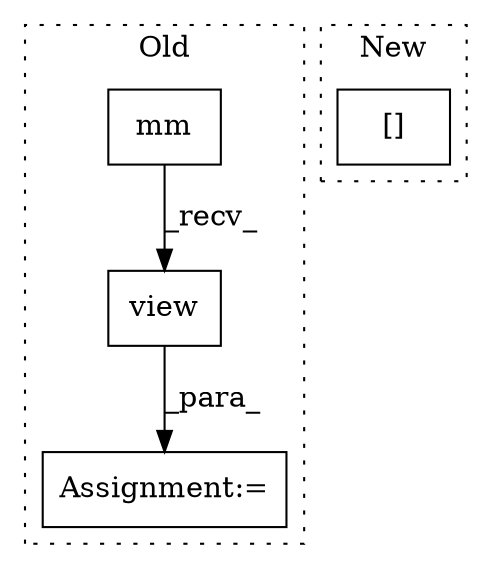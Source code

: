 digraph G {
subgraph cluster0 {
1 [label="mm" a="32" s="11395,11416" l="3,1" shape="box"];
3 [label="Assignment:=" a="7" s="11470" l="1" shape="box"];
4 [label="view" a="32" s="11437,11454" l="5,1" shape="box"];
label = "Old";
style="dotted";
}
subgraph cluster1 {
2 [label="[]" a="2" s="11479,11514" l="18,2" shape="box"];
label = "New";
style="dotted";
}
1 -> 4 [label="_recv_"];
4 -> 3 [label="_para_"];
}